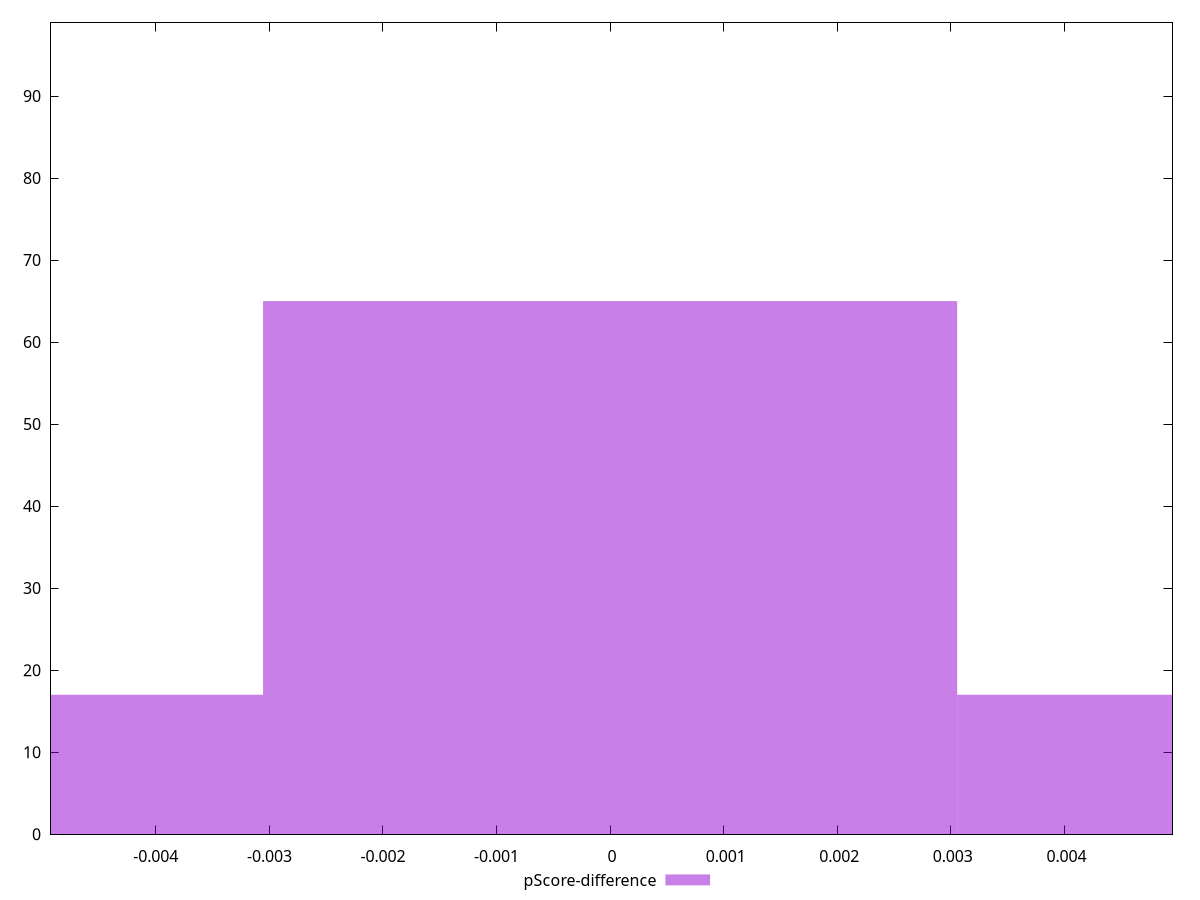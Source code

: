 reset

$pScoreDifference <<EOF
0 65
-0.006111757642147859 17
0.006111757642147859 17
EOF

set key outside below
set boxwidth 0.006111757642147859
set xrange [-0.004931822957321863:0.004951707034809072]
set yrange [0:99]
set trange [0:99]
set style fill transparent solid 0.5 noborder
set terminal svg size 640, 490 enhanced background rgb 'white'
set output "report/report_00029_2021-02-24T13-36-40.390Z/max-potential-fid/samples/card/pScore-difference/histogram.svg"

plot $pScoreDifference title "pScore-difference" with boxes

reset
